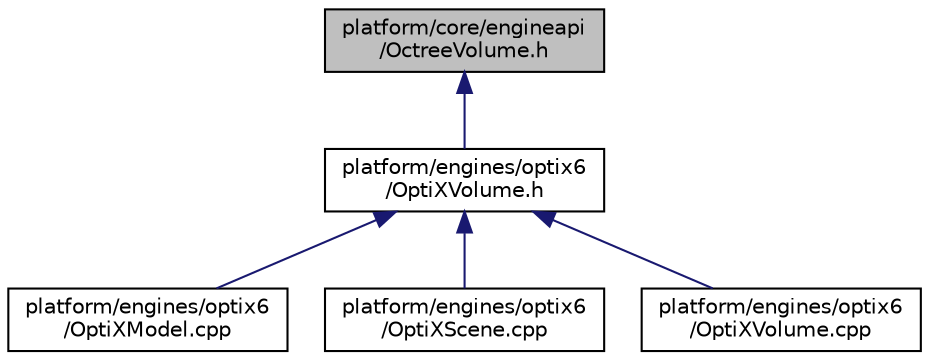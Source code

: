 digraph "platform/core/engineapi/OctreeVolume.h"
{
 // LATEX_PDF_SIZE
  edge [fontname="Helvetica",fontsize="10",labelfontname="Helvetica",labelfontsize="10"];
  node [fontname="Helvetica",fontsize="10",shape=record];
  Node1 [label="platform/core/engineapi\l/OctreeVolume.h",height=0.2,width=0.4,color="black", fillcolor="grey75", style="filled", fontcolor="black",tooltip=" "];
  Node1 -> Node2 [dir="back",color="midnightblue",fontsize="10",style="solid",fontname="Helvetica"];
  Node2 [label="platform/engines/optix6\l/OptiXVolume.h",height=0.2,width=0.4,color="black", fillcolor="white", style="filled",URL="$da/ded/OptiXVolume_8h.html",tooltip=" "];
  Node2 -> Node3 [dir="back",color="midnightblue",fontsize="10",style="solid",fontname="Helvetica"];
  Node3 [label="platform/engines/optix6\l/OptiXModel.cpp",height=0.2,width=0.4,color="black", fillcolor="white", style="filled",URL="$d7/de6/optix6_2OptiXModel_8cpp.html",tooltip=" "];
  Node2 -> Node4 [dir="back",color="midnightblue",fontsize="10",style="solid",fontname="Helvetica"];
  Node4 [label="platform/engines/optix6\l/OptiXScene.cpp",height=0.2,width=0.4,color="black", fillcolor="white", style="filled",URL="$d9/d63/optix6_2OptiXScene_8cpp.html",tooltip=" "];
  Node2 -> Node5 [dir="back",color="midnightblue",fontsize="10",style="solid",fontname="Helvetica"];
  Node5 [label="platform/engines/optix6\l/OptiXVolume.cpp",height=0.2,width=0.4,color="black", fillcolor="white", style="filled",URL="$d8/daf/OptiXVolume_8cpp.html",tooltip=" "];
}
